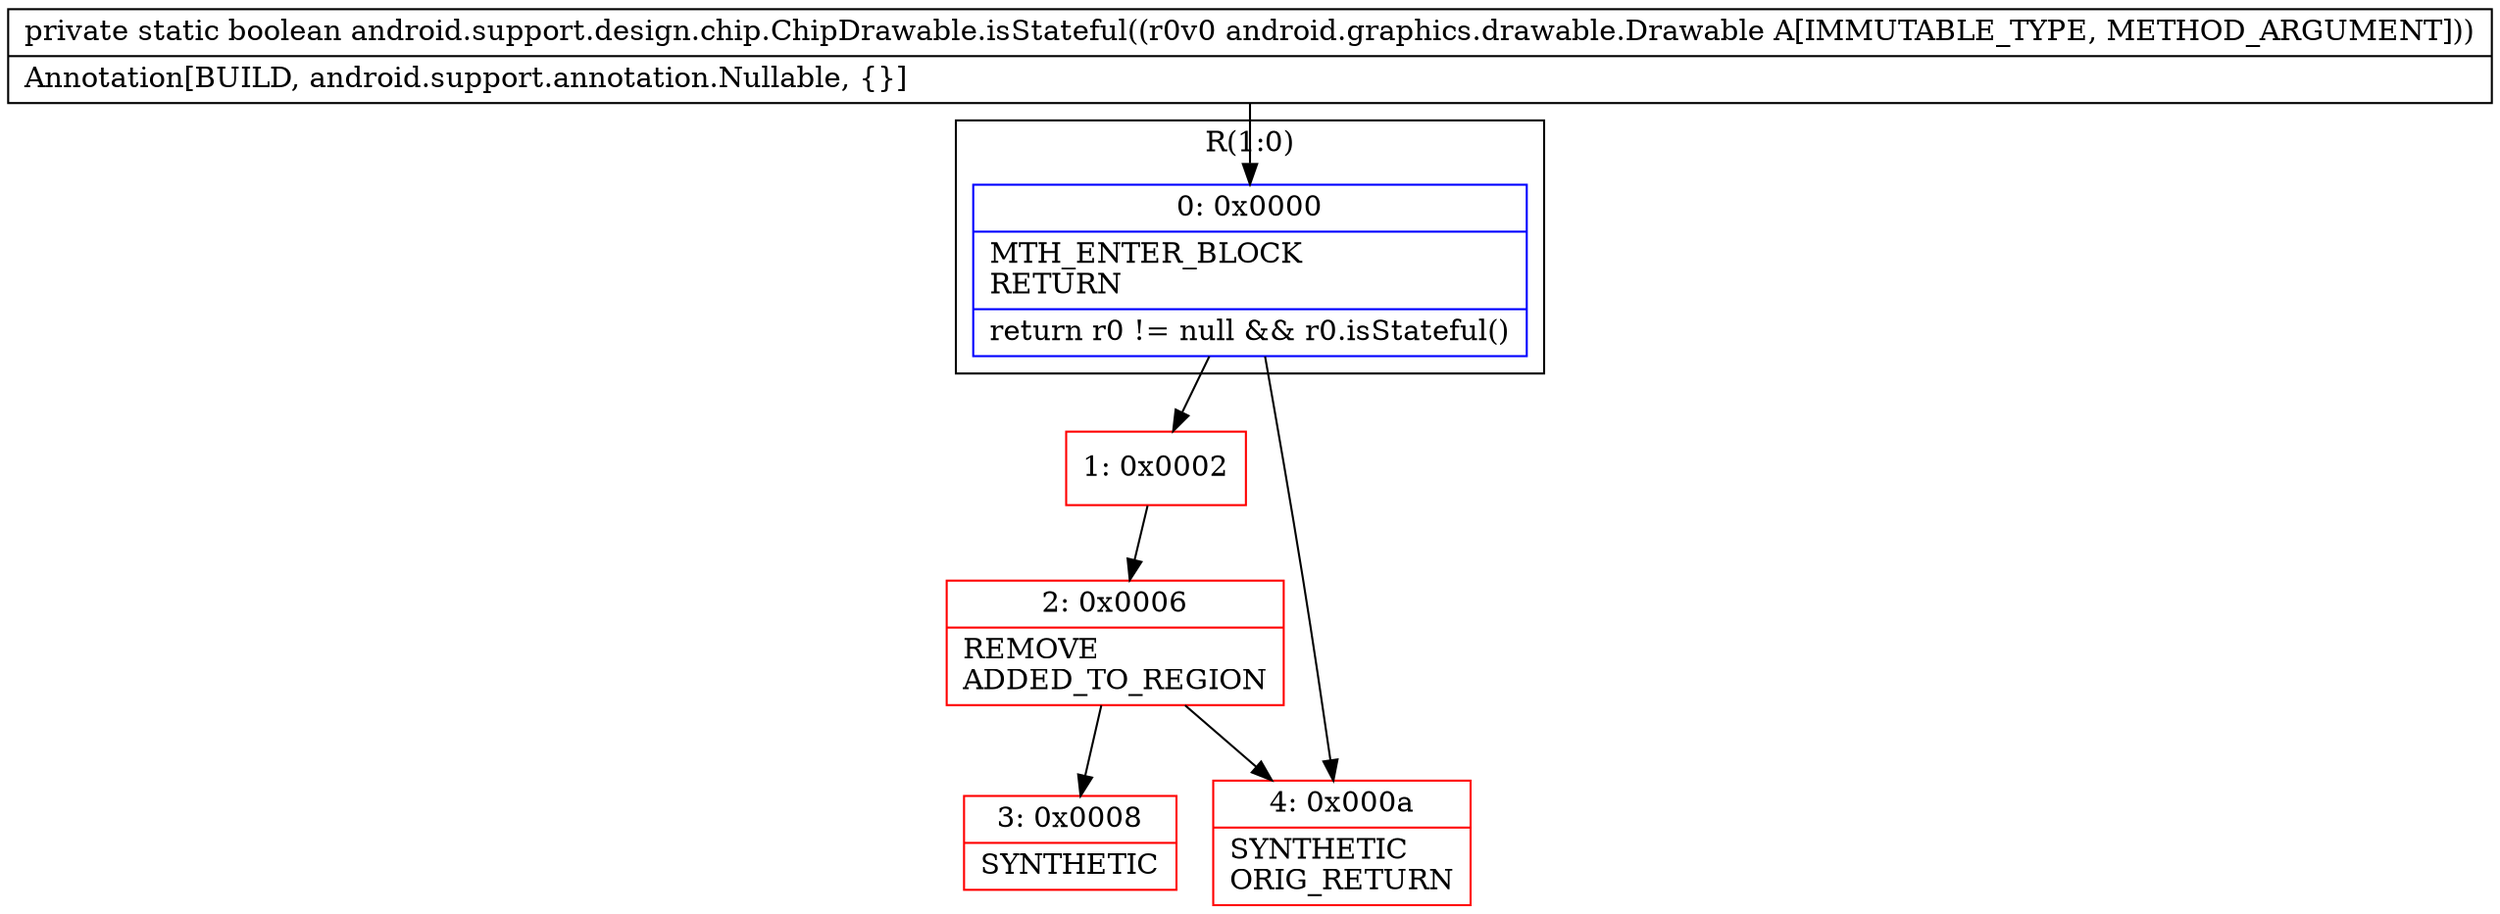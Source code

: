 digraph "CFG forandroid.support.design.chip.ChipDrawable.isStateful(Landroid\/graphics\/drawable\/Drawable;)Z" {
subgraph cluster_Region_1146719135 {
label = "R(1:0)";
node [shape=record,color=blue];
Node_0 [shape=record,label="{0\:\ 0x0000|MTH_ENTER_BLOCK\lRETURN\l|return r0 != null && r0.isStateful()\l}"];
}
Node_1 [shape=record,color=red,label="{1\:\ 0x0002}"];
Node_2 [shape=record,color=red,label="{2\:\ 0x0006|REMOVE\lADDED_TO_REGION\l}"];
Node_3 [shape=record,color=red,label="{3\:\ 0x0008|SYNTHETIC\l}"];
Node_4 [shape=record,color=red,label="{4\:\ 0x000a|SYNTHETIC\lORIG_RETURN\l}"];
MethodNode[shape=record,label="{private static boolean android.support.design.chip.ChipDrawable.isStateful((r0v0 android.graphics.drawable.Drawable A[IMMUTABLE_TYPE, METHOD_ARGUMENT]))  | Annotation[BUILD, android.support.annotation.Nullable, \{\}]\l}"];
MethodNode -> Node_0;
Node_0 -> Node_1;
Node_0 -> Node_4;
Node_1 -> Node_2;
Node_2 -> Node_3;
Node_2 -> Node_4;
}

